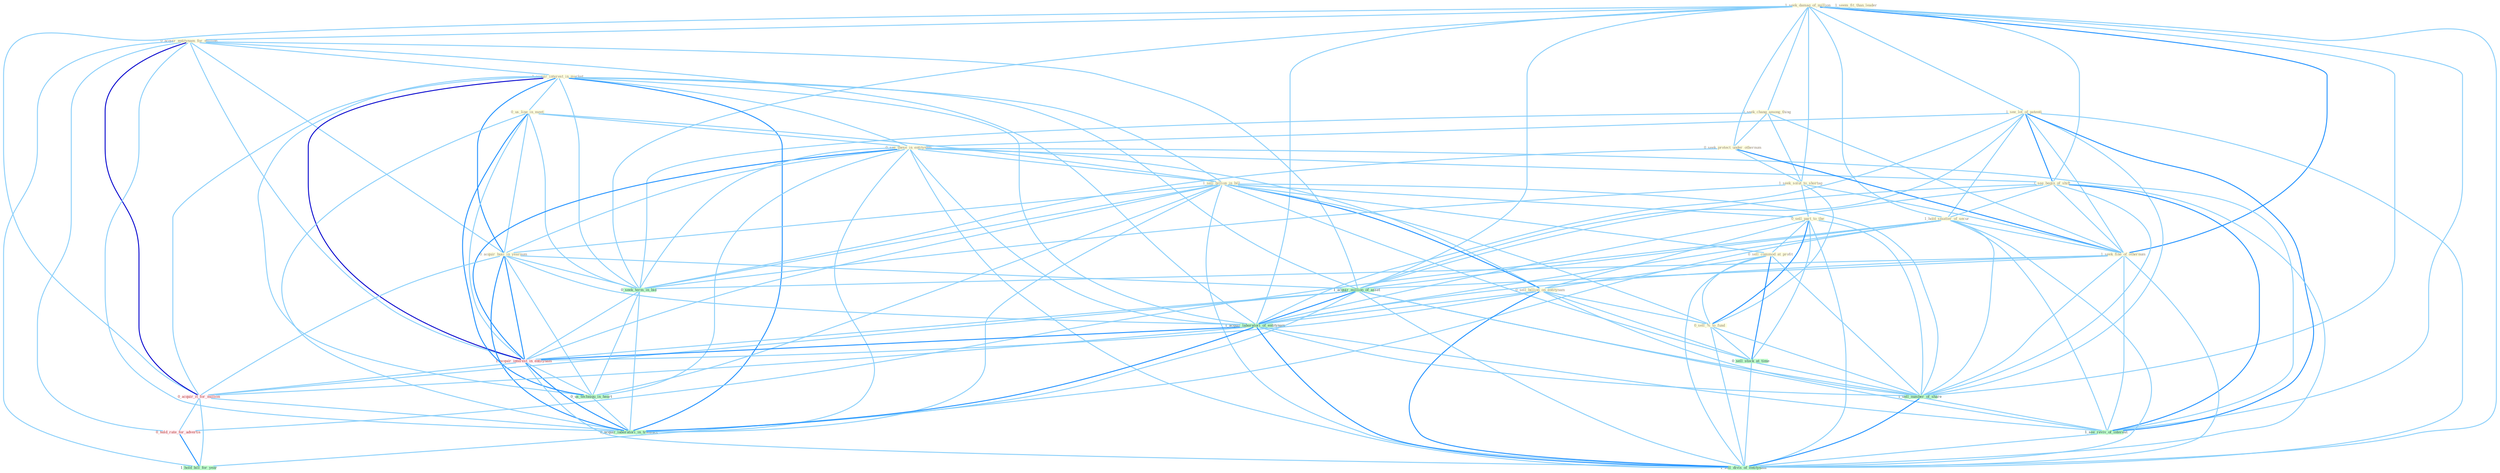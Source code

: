 Graph G{ 
    node
    [shape=polygon,style=filled,width=.5,height=.06,color="#BDFCC9",fixedsize=true,fontsize=4,
    fontcolor="#2f4f4f"];
    {node
    [color="#ffffe0", fontcolor="#8b7d6b"] "1_seek_damag_of_million " "1_see_lot_of_potenti " "0_acquir_entitynam_for_million " "0_seek_chang_among_thing " "1_acquir_interest_in_market " "0_us_line_in_meet " "0_see_these_in_entitynam " "0_seek_protect_under_othernum " "1_see_begin_of_shift " "1_hold_smatter_of_secur " "1_sell_billion_in_bill " "1_seek_solut_to_shortag " "1_seem_fit_than_leader " "1_seek_fine_of_othernum " "0_sell_part_to_the " "0_sell_commod_at_profit " "0_sell_billion_on_entitynam " "0_sell_%_to_fund " "0_acquir_busi_in_yearnum "}
{node [color="#fff0f5", fontcolor="#b22222"] "1_acquir_interest_in_entitynam " "0_acquir_it_for_million " "0_hold_rate_for_advertis "}
edge [color="#B0E2FF"];

	"1_seek_damag_of_million " -- "1_see_lot_of_potenti " [w="1", color="#87cefa" ];
	"1_seek_damag_of_million " -- "0_acquir_entitynam_for_million " [w="1", color="#87cefa" ];
	"1_seek_damag_of_million " -- "0_seek_chang_among_thing " [w="1", color="#87cefa" ];
	"1_seek_damag_of_million " -- "0_seek_protect_under_othernum " [w="1", color="#87cefa" ];
	"1_seek_damag_of_million " -- "1_see_begin_of_shift " [w="1", color="#87cefa" ];
	"1_seek_damag_of_million " -- "1_hold_smatter_of_secur " [w="1", color="#87cefa" ];
	"1_seek_damag_of_million " -- "1_seek_solut_to_shortag " [w="1", color="#87cefa" ];
	"1_seek_damag_of_million " -- "1_seek_fine_of_othernum " [w="2", color="#1e90ff" , len=0.8];
	"1_seek_damag_of_million " -- "1_acquir_million_of_asset " [w="1", color="#87cefa" ];
	"1_seek_damag_of_million " -- "1_acquir_laboratori_of_entitynam " [w="1", color="#87cefa" ];
	"1_seek_damag_of_million " -- "0_seek_term_in_bid " [w="1", color="#87cefa" ];
	"1_seek_damag_of_million " -- "0_acquir_it_for_million " [w="1", color="#87cefa" ];
	"1_seek_damag_of_million " -- "1_sell_number_of_share " [w="1", color="#87cefa" ];
	"1_seek_damag_of_million " -- "1_see_reviv_of_interest " [w="1", color="#87cefa" ];
	"1_seek_damag_of_million " -- "1_sell_divis_of_entitynam " [w="1", color="#87cefa" ];
	"1_see_lot_of_potenti " -- "0_see_these_in_entitynam " [w="1", color="#87cefa" ];
	"1_see_lot_of_potenti " -- "1_see_begin_of_shift " [w="2", color="#1e90ff" , len=0.8];
	"1_see_lot_of_potenti " -- "1_hold_smatter_of_secur " [w="1", color="#87cefa" ];
	"1_see_lot_of_potenti " -- "1_seek_fine_of_othernum " [w="1", color="#87cefa" ];
	"1_see_lot_of_potenti " -- "1_acquir_million_of_asset " [w="1", color="#87cefa" ];
	"1_see_lot_of_potenti " -- "1_acquir_laboratori_of_entitynam " [w="1", color="#87cefa" ];
	"1_see_lot_of_potenti " -- "1_sell_number_of_share " [w="1", color="#87cefa" ];
	"1_see_lot_of_potenti " -- "1_see_reviv_of_interest " [w="2", color="#1e90ff" , len=0.8];
	"1_see_lot_of_potenti " -- "1_sell_divis_of_entitynam " [w="1", color="#87cefa" ];
	"0_acquir_entitynam_for_million " -- "1_acquir_interest_in_market " [w="1", color="#87cefa" ];
	"0_acquir_entitynam_for_million " -- "0_acquir_busi_in_yearnum " [w="1", color="#87cefa" ];
	"0_acquir_entitynam_for_million " -- "1_acquir_million_of_asset " [w="1", color="#87cefa" ];
	"0_acquir_entitynam_for_million " -- "1_acquir_laboratori_of_entitynam " [w="1", color="#87cefa" ];
	"0_acquir_entitynam_for_million " -- "1_acquir_interest_in_entitynam " [w="1", color="#87cefa" ];
	"0_acquir_entitynam_for_million " -- "0_acquir_it_for_million " [w="3", color="#0000cd" , len=0.6];
	"0_acquir_entitynam_for_million " -- "0_hold_rate_for_advertis " [w="1", color="#87cefa" ];
	"0_acquir_entitynam_for_million " -- "0_acquir_laboratori_in_transact " [w="1", color="#87cefa" ];
	"0_acquir_entitynam_for_million " -- "1_hold_bill_for_year " [w="1", color="#87cefa" ];
	"0_seek_chang_among_thing " -- "0_seek_protect_under_othernum " [w="1", color="#87cefa" ];
	"0_seek_chang_among_thing " -- "1_seek_solut_to_shortag " [w="1", color="#87cefa" ];
	"0_seek_chang_among_thing " -- "1_seek_fine_of_othernum " [w="1", color="#87cefa" ];
	"0_seek_chang_among_thing " -- "0_seek_term_in_bid " [w="1", color="#87cefa" ];
	"1_acquir_interest_in_market " -- "0_us_line_in_meet " [w="1", color="#87cefa" ];
	"1_acquir_interest_in_market " -- "0_see_these_in_entitynam " [w="1", color="#87cefa" ];
	"1_acquir_interest_in_market " -- "1_sell_billion_in_bill " [w="1", color="#87cefa" ];
	"1_acquir_interest_in_market " -- "0_acquir_busi_in_yearnum " [w="2", color="#1e90ff" , len=0.8];
	"1_acquir_interest_in_market " -- "1_acquir_million_of_asset " [w="1", color="#87cefa" ];
	"1_acquir_interest_in_market " -- "1_acquir_laboratori_of_entitynam " [w="1", color="#87cefa" ];
	"1_acquir_interest_in_market " -- "0_seek_term_in_bid " [w="1", color="#87cefa" ];
	"1_acquir_interest_in_market " -- "1_acquir_interest_in_entitynam " [w="3", color="#0000cd" , len=0.6];
	"1_acquir_interest_in_market " -- "0_us_techniqu_in_heart " [w="1", color="#87cefa" ];
	"1_acquir_interest_in_market " -- "0_acquir_it_for_million " [w="1", color="#87cefa" ];
	"1_acquir_interest_in_market " -- "0_acquir_laboratori_in_transact " [w="2", color="#1e90ff" , len=0.8];
	"0_us_line_in_meet " -- "0_see_these_in_entitynam " [w="1", color="#87cefa" ];
	"0_us_line_in_meet " -- "1_sell_billion_in_bill " [w="1", color="#87cefa" ];
	"0_us_line_in_meet " -- "0_acquir_busi_in_yearnum " [w="1", color="#87cefa" ];
	"0_us_line_in_meet " -- "0_seek_term_in_bid " [w="1", color="#87cefa" ];
	"0_us_line_in_meet " -- "1_acquir_interest_in_entitynam " [w="1", color="#87cefa" ];
	"0_us_line_in_meet " -- "0_us_techniqu_in_heart " [w="2", color="#1e90ff" , len=0.8];
	"0_us_line_in_meet " -- "0_acquir_laboratori_in_transact " [w="1", color="#87cefa" ];
	"0_see_these_in_entitynam " -- "1_see_begin_of_shift " [w="1", color="#87cefa" ];
	"0_see_these_in_entitynam " -- "1_sell_billion_in_bill " [w="1", color="#87cefa" ];
	"0_see_these_in_entitynam " -- "0_sell_billion_on_entitynam " [w="1", color="#87cefa" ];
	"0_see_these_in_entitynam " -- "0_acquir_busi_in_yearnum " [w="1", color="#87cefa" ];
	"0_see_these_in_entitynam " -- "1_acquir_laboratori_of_entitynam " [w="1", color="#87cefa" ];
	"0_see_these_in_entitynam " -- "0_seek_term_in_bid " [w="1", color="#87cefa" ];
	"0_see_these_in_entitynam " -- "1_acquir_interest_in_entitynam " [w="2", color="#1e90ff" , len=0.8];
	"0_see_these_in_entitynam " -- "0_us_techniqu_in_heart " [w="1", color="#87cefa" ];
	"0_see_these_in_entitynam " -- "0_acquir_laboratori_in_transact " [w="1", color="#87cefa" ];
	"0_see_these_in_entitynam " -- "1_see_reviv_of_interest " [w="1", color="#87cefa" ];
	"0_see_these_in_entitynam " -- "1_sell_divis_of_entitynam " [w="1", color="#87cefa" ];
	"0_seek_protect_under_othernum " -- "1_seek_solut_to_shortag " [w="1", color="#87cefa" ];
	"0_seek_protect_under_othernum " -- "1_seek_fine_of_othernum " [w="2", color="#1e90ff" , len=0.8];
	"0_seek_protect_under_othernum " -- "0_seek_term_in_bid " [w="1", color="#87cefa" ];
	"1_see_begin_of_shift " -- "1_hold_smatter_of_secur " [w="1", color="#87cefa" ];
	"1_see_begin_of_shift " -- "1_seek_fine_of_othernum " [w="1", color="#87cefa" ];
	"1_see_begin_of_shift " -- "1_acquir_million_of_asset " [w="1", color="#87cefa" ];
	"1_see_begin_of_shift " -- "1_acquir_laboratori_of_entitynam " [w="1", color="#87cefa" ];
	"1_see_begin_of_shift " -- "1_sell_number_of_share " [w="1", color="#87cefa" ];
	"1_see_begin_of_shift " -- "1_see_reviv_of_interest " [w="2", color="#1e90ff" , len=0.8];
	"1_see_begin_of_shift " -- "1_sell_divis_of_entitynam " [w="1", color="#87cefa" ];
	"1_hold_smatter_of_secur " -- "1_seek_fine_of_othernum " [w="1", color="#87cefa" ];
	"1_hold_smatter_of_secur " -- "1_acquir_million_of_asset " [w="1", color="#87cefa" ];
	"1_hold_smatter_of_secur " -- "1_acquir_laboratori_of_entitynam " [w="1", color="#87cefa" ];
	"1_hold_smatter_of_secur " -- "0_hold_rate_for_advertis " [w="1", color="#87cefa" ];
	"1_hold_smatter_of_secur " -- "1_sell_number_of_share " [w="1", color="#87cefa" ];
	"1_hold_smatter_of_secur " -- "1_see_reviv_of_interest " [w="1", color="#87cefa" ];
	"1_hold_smatter_of_secur " -- "1_hold_bill_for_year " [w="1", color="#87cefa" ];
	"1_hold_smatter_of_secur " -- "1_sell_divis_of_entitynam " [w="1", color="#87cefa" ];
	"1_sell_billion_in_bill " -- "0_sell_part_to_the " [w="1", color="#87cefa" ];
	"1_sell_billion_in_bill " -- "0_sell_commod_at_profit " [w="1", color="#87cefa" ];
	"1_sell_billion_in_bill " -- "0_sell_billion_on_entitynam " [w="2", color="#1e90ff" , len=0.8];
	"1_sell_billion_in_bill " -- "0_sell_%_to_fund " [w="1", color="#87cefa" ];
	"1_sell_billion_in_bill " -- "0_acquir_busi_in_yearnum " [w="1", color="#87cefa" ];
	"1_sell_billion_in_bill " -- "0_seek_term_in_bid " [w="1", color="#87cefa" ];
	"1_sell_billion_in_bill " -- "1_acquir_interest_in_entitynam " [w="1", color="#87cefa" ];
	"1_sell_billion_in_bill " -- "0_us_techniqu_in_heart " [w="1", color="#87cefa" ];
	"1_sell_billion_in_bill " -- "0_acquir_laboratori_in_transact " [w="1", color="#87cefa" ];
	"1_sell_billion_in_bill " -- "0_sell_stock_at_time " [w="1", color="#87cefa" ];
	"1_sell_billion_in_bill " -- "1_sell_number_of_share " [w="1", color="#87cefa" ];
	"1_sell_billion_in_bill " -- "1_sell_divis_of_entitynam " [w="1", color="#87cefa" ];
	"1_seek_solut_to_shortag " -- "1_seek_fine_of_othernum " [w="1", color="#87cefa" ];
	"1_seek_solut_to_shortag " -- "0_sell_part_to_the " [w="1", color="#87cefa" ];
	"1_seek_solut_to_shortag " -- "0_sell_%_to_fund " [w="1", color="#87cefa" ];
	"1_seek_solut_to_shortag " -- "0_seek_term_in_bid " [w="1", color="#87cefa" ];
	"1_seek_fine_of_othernum " -- "1_acquir_million_of_asset " [w="1", color="#87cefa" ];
	"1_seek_fine_of_othernum " -- "1_acquir_laboratori_of_entitynam " [w="1", color="#87cefa" ];
	"1_seek_fine_of_othernum " -- "0_seek_term_in_bid " [w="1", color="#87cefa" ];
	"1_seek_fine_of_othernum " -- "1_sell_number_of_share " [w="1", color="#87cefa" ];
	"1_seek_fine_of_othernum " -- "1_see_reviv_of_interest " [w="1", color="#87cefa" ];
	"1_seek_fine_of_othernum " -- "1_sell_divis_of_entitynam " [w="1", color="#87cefa" ];
	"0_sell_part_to_the " -- "0_sell_commod_at_profit " [w="1", color="#87cefa" ];
	"0_sell_part_to_the " -- "0_sell_billion_on_entitynam " [w="1", color="#87cefa" ];
	"0_sell_part_to_the " -- "0_sell_%_to_fund " [w="2", color="#1e90ff" , len=0.8];
	"0_sell_part_to_the " -- "0_sell_stock_at_time " [w="1", color="#87cefa" ];
	"0_sell_part_to_the " -- "1_sell_number_of_share " [w="1", color="#87cefa" ];
	"0_sell_part_to_the " -- "1_sell_divis_of_entitynam " [w="1", color="#87cefa" ];
	"0_sell_commod_at_profit " -- "0_sell_billion_on_entitynam " [w="1", color="#87cefa" ];
	"0_sell_commod_at_profit " -- "0_sell_%_to_fund " [w="1", color="#87cefa" ];
	"0_sell_commod_at_profit " -- "0_sell_stock_at_time " [w="2", color="#1e90ff" , len=0.8];
	"0_sell_commod_at_profit " -- "1_sell_number_of_share " [w="1", color="#87cefa" ];
	"0_sell_commod_at_profit " -- "1_sell_divis_of_entitynam " [w="1", color="#87cefa" ];
	"0_sell_billion_on_entitynam " -- "0_sell_%_to_fund " [w="1", color="#87cefa" ];
	"0_sell_billion_on_entitynam " -- "1_acquir_laboratori_of_entitynam " [w="1", color="#87cefa" ];
	"0_sell_billion_on_entitynam " -- "1_acquir_interest_in_entitynam " [w="1", color="#87cefa" ];
	"0_sell_billion_on_entitynam " -- "0_sell_stock_at_time " [w="1", color="#87cefa" ];
	"0_sell_billion_on_entitynam " -- "1_sell_number_of_share " [w="1", color="#87cefa" ];
	"0_sell_billion_on_entitynam " -- "1_sell_divis_of_entitynam " [w="2", color="#1e90ff" , len=0.8];
	"0_sell_%_to_fund " -- "0_sell_stock_at_time " [w="1", color="#87cefa" ];
	"0_sell_%_to_fund " -- "1_sell_number_of_share " [w="1", color="#87cefa" ];
	"0_sell_%_to_fund " -- "1_sell_divis_of_entitynam " [w="1", color="#87cefa" ];
	"0_acquir_busi_in_yearnum " -- "1_acquir_million_of_asset " [w="1", color="#87cefa" ];
	"0_acquir_busi_in_yearnum " -- "1_acquir_laboratori_of_entitynam " [w="1", color="#87cefa" ];
	"0_acquir_busi_in_yearnum " -- "0_seek_term_in_bid " [w="1", color="#87cefa" ];
	"0_acquir_busi_in_yearnum " -- "1_acquir_interest_in_entitynam " [w="2", color="#1e90ff" , len=0.8];
	"0_acquir_busi_in_yearnum " -- "0_us_techniqu_in_heart " [w="1", color="#87cefa" ];
	"0_acquir_busi_in_yearnum " -- "0_acquir_it_for_million " [w="1", color="#87cefa" ];
	"0_acquir_busi_in_yearnum " -- "0_acquir_laboratori_in_transact " [w="2", color="#1e90ff" , len=0.8];
	"1_acquir_million_of_asset " -- "1_acquir_laboratori_of_entitynam " [w="2", color="#1e90ff" , len=0.8];
	"1_acquir_million_of_asset " -- "1_acquir_interest_in_entitynam " [w="1", color="#87cefa" ];
	"1_acquir_million_of_asset " -- "0_acquir_it_for_million " [w="1", color="#87cefa" ];
	"1_acquir_million_of_asset " -- "0_acquir_laboratori_in_transact " [w="1", color="#87cefa" ];
	"1_acquir_million_of_asset " -- "1_sell_number_of_share " [w="1", color="#87cefa" ];
	"1_acquir_million_of_asset " -- "1_see_reviv_of_interest " [w="1", color="#87cefa" ];
	"1_acquir_million_of_asset " -- "1_sell_divis_of_entitynam " [w="1", color="#87cefa" ];
	"1_acquir_laboratori_of_entitynam " -- "1_acquir_interest_in_entitynam " [w="2", color="#1e90ff" , len=0.8];
	"1_acquir_laboratori_of_entitynam " -- "0_acquir_it_for_million " [w="1", color="#87cefa" ];
	"1_acquir_laboratori_of_entitynam " -- "0_acquir_laboratori_in_transact " [w="2", color="#1e90ff" , len=0.8];
	"1_acquir_laboratori_of_entitynam " -- "1_sell_number_of_share " [w="1", color="#87cefa" ];
	"1_acquir_laboratori_of_entitynam " -- "1_see_reviv_of_interest " [w="1", color="#87cefa" ];
	"1_acquir_laboratori_of_entitynam " -- "1_sell_divis_of_entitynam " [w="2", color="#1e90ff" , len=0.8];
	"0_seek_term_in_bid " -- "1_acquir_interest_in_entitynam " [w="1", color="#87cefa" ];
	"0_seek_term_in_bid " -- "0_us_techniqu_in_heart " [w="1", color="#87cefa" ];
	"0_seek_term_in_bid " -- "0_acquir_laboratori_in_transact " [w="1", color="#87cefa" ];
	"1_acquir_interest_in_entitynam " -- "0_us_techniqu_in_heart " [w="1", color="#87cefa" ];
	"1_acquir_interest_in_entitynam " -- "0_acquir_it_for_million " [w="1", color="#87cefa" ];
	"1_acquir_interest_in_entitynam " -- "0_acquir_laboratori_in_transact " [w="2", color="#1e90ff" , len=0.8];
	"1_acquir_interest_in_entitynam " -- "1_sell_divis_of_entitynam " [w="1", color="#87cefa" ];
	"0_us_techniqu_in_heart " -- "0_acquir_laboratori_in_transact " [w="1", color="#87cefa" ];
	"0_acquir_it_for_million " -- "0_hold_rate_for_advertis " [w="1", color="#87cefa" ];
	"0_acquir_it_for_million " -- "0_acquir_laboratori_in_transact " [w="1", color="#87cefa" ];
	"0_acquir_it_for_million " -- "1_hold_bill_for_year " [w="1", color="#87cefa" ];
	"0_hold_rate_for_advertis " -- "1_hold_bill_for_year " [w="2", color="#1e90ff" , len=0.8];
	"0_sell_stock_at_time " -- "1_sell_number_of_share " [w="1", color="#87cefa" ];
	"0_sell_stock_at_time " -- "1_sell_divis_of_entitynam " [w="1", color="#87cefa" ];
	"1_sell_number_of_share " -- "1_see_reviv_of_interest " [w="1", color="#87cefa" ];
	"1_sell_number_of_share " -- "1_sell_divis_of_entitynam " [w="2", color="#1e90ff" , len=0.8];
	"1_see_reviv_of_interest " -- "1_sell_divis_of_entitynam " [w="1", color="#87cefa" ];
}